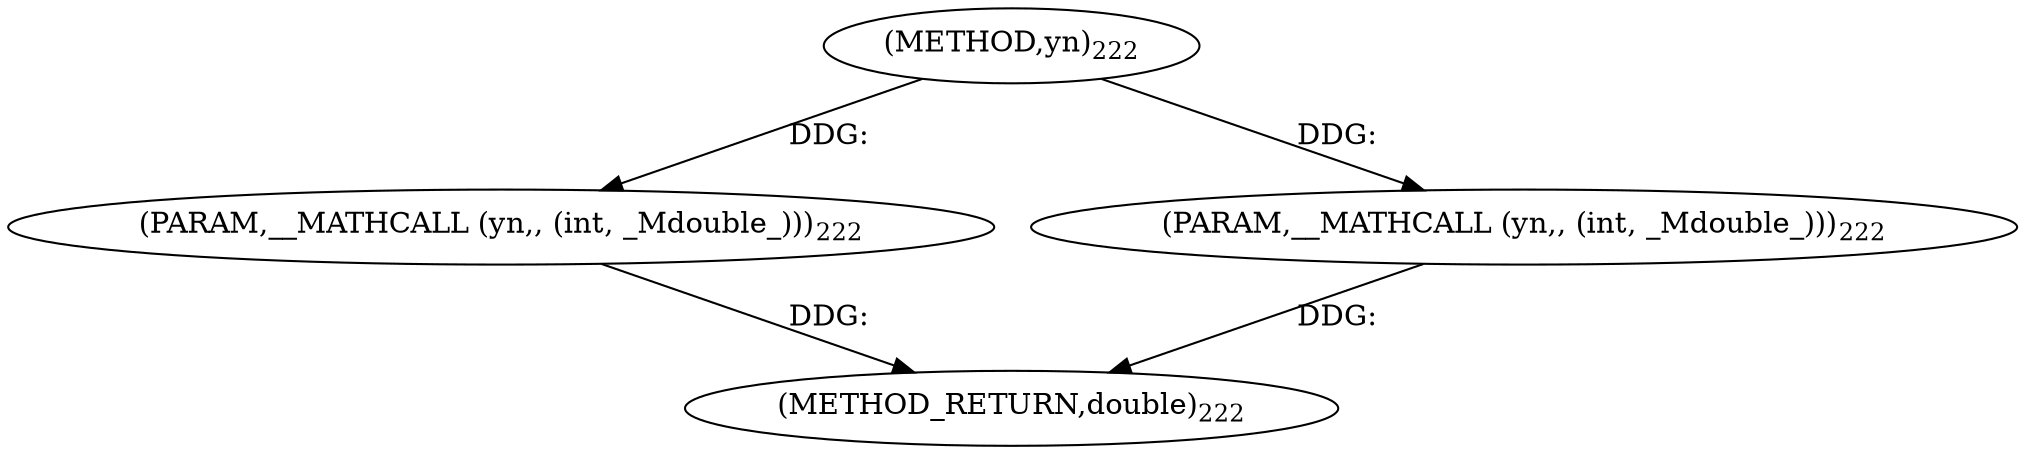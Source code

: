 digraph "yn" {  
"20590" [label = <(METHOD,yn)<SUB>222</SUB>> ]
"20593" [label = <(METHOD_RETURN,double)<SUB>222</SUB>> ]
"20591" [label = <(PARAM,__MATHCALL (yn,, (int, _Mdouble_)))<SUB>222</SUB>> ]
"20592" [label = <(PARAM,__MATHCALL (yn,, (int, _Mdouble_)))<SUB>222</SUB>> ]
  "20591" -> "20593"  [ label = "DDG: "] 
  "20592" -> "20593"  [ label = "DDG: "] 
  "20590" -> "20591"  [ label = "DDG: "] 
  "20590" -> "20592"  [ label = "DDG: "] 
}
